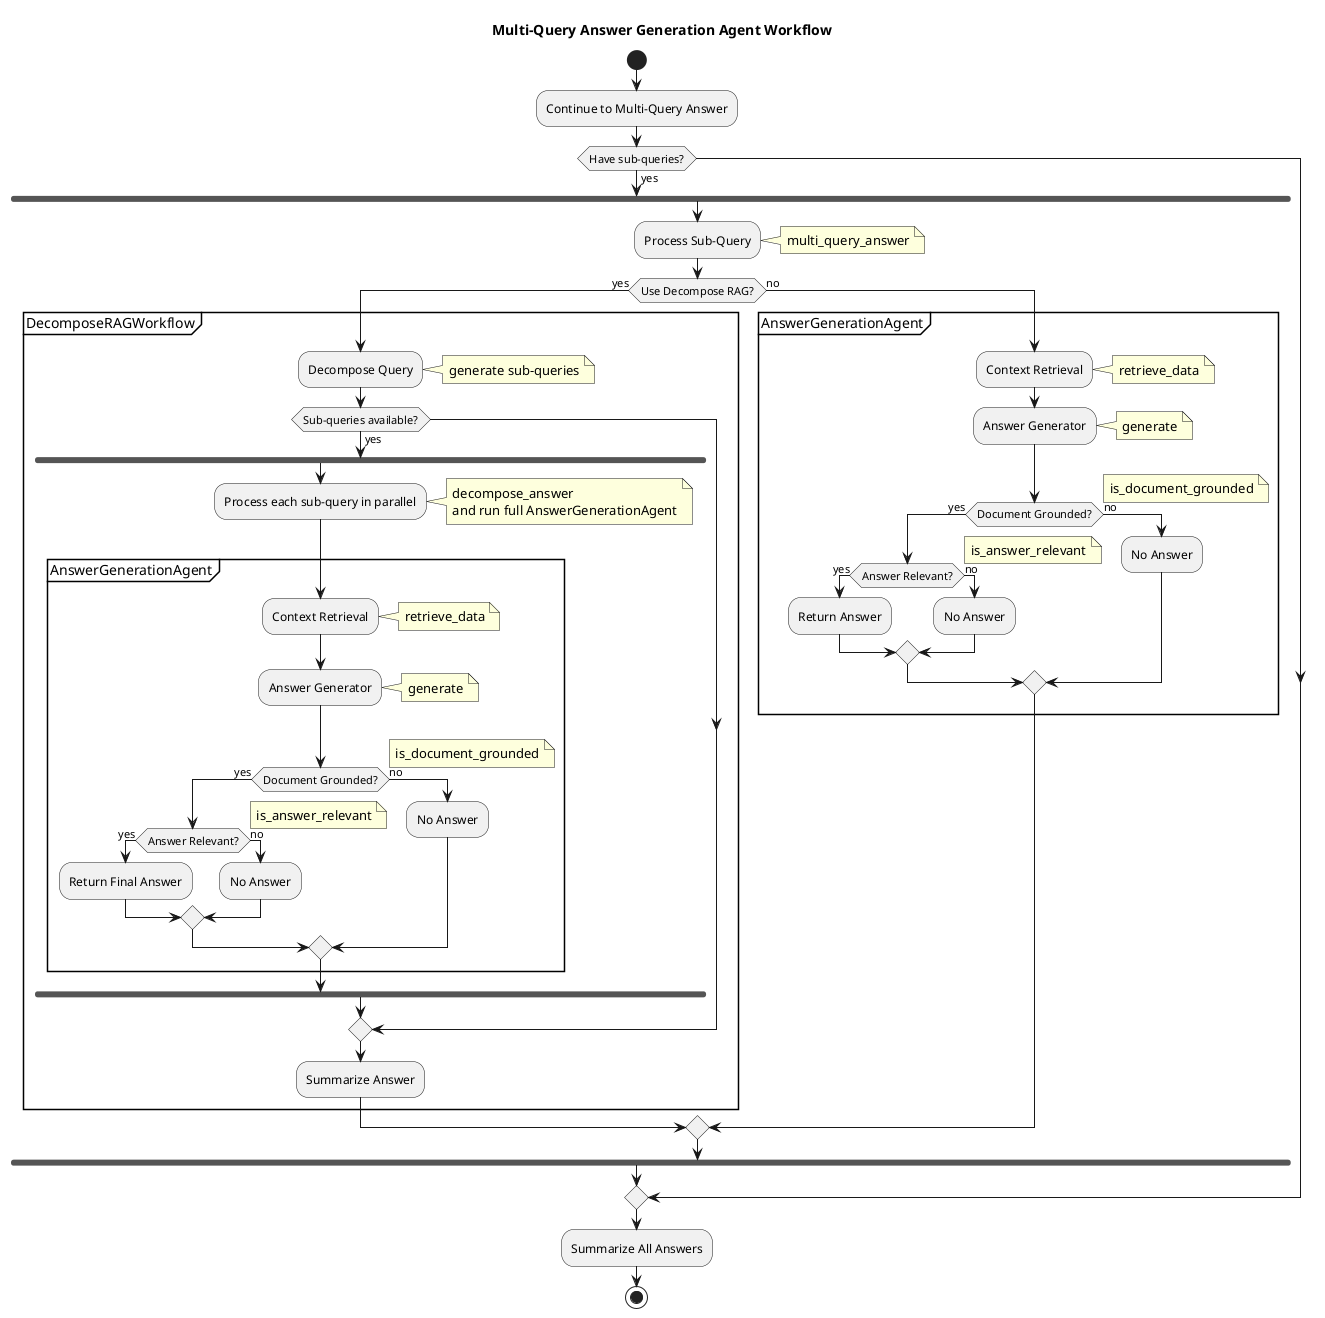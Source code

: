 @startuml
title Multi-Query Answer Generation Agent Workflow

start
:Continue to Multi-Query Answer;


if (Have sub-queries?) then (yes)
  fork
    :Process Sub-Query;
    note right: multi_query_answer

    if (Use Decompose RAG?) then (yes)
      partition DecomposeRAGWorkflow {
        :Decompose Query;
        note right: generate sub-queries

        if (Sub-queries available?) then (yes)
          
          fork
            :Process each sub-query in parallel;
            note right: decompose_answer\nand run full AnswerGenerationAgent

            partition AnswerGenerationAgent {
              :Context Retrieval;
              note right: retrieve_data

              :Answer Generator;
              note right: generate

              if (Document Grounded?) then (yes)
                note right: is_document_grounded

                if (Answer Relevant?) then (yes)
                  note right: is_answer_relevant
                  :Return Final Answer;
                else (no)
                  :No Answer;
                endif

              else (no)
                :No Answer;
              endif
            }
          end fork

        endif

        :Summarize Answer;
      }
    else (no)
      partition AnswerGenerationAgent {
        :Context Retrieval;
        note right: retrieve_data

        :Answer Generator;
        note right: generate

        if (Document Grounded?) then (yes)
          note right: is_document_grounded

          if (Answer Relevant?) then (yes)
            note right: is_answer_relevant
            :Return Answer;
          else (no)
            :No Answer;
          endif

        else (no)
          :No Answer;
        endif
      }
    endif

  end fork
endif

:Summarize All Answers;

stop

@enduml
